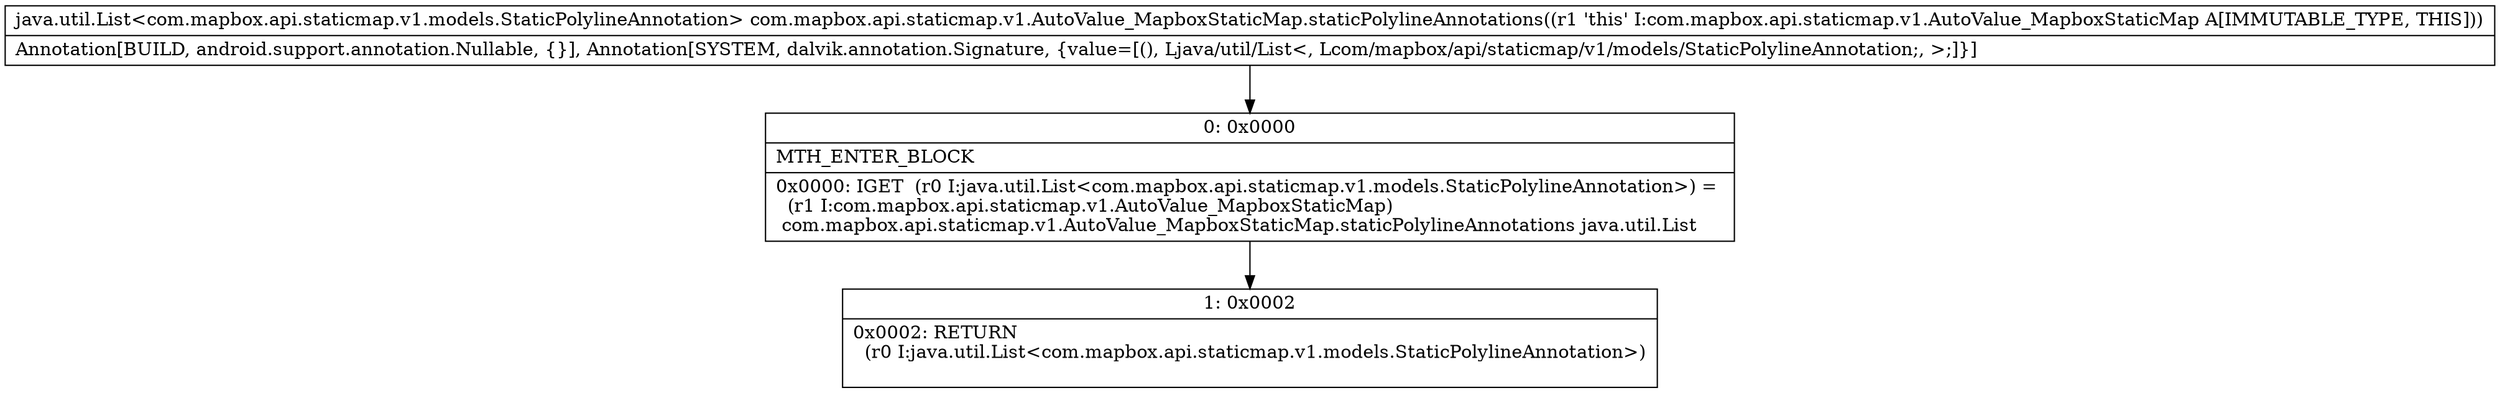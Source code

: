 digraph "CFG forcom.mapbox.api.staticmap.v1.AutoValue_MapboxStaticMap.staticPolylineAnnotations()Ljava\/util\/List;" {
Node_0 [shape=record,label="{0\:\ 0x0000|MTH_ENTER_BLOCK\l|0x0000: IGET  (r0 I:java.util.List\<com.mapbox.api.staticmap.v1.models.StaticPolylineAnnotation\>) = \l  (r1 I:com.mapbox.api.staticmap.v1.AutoValue_MapboxStaticMap)\l com.mapbox.api.staticmap.v1.AutoValue_MapboxStaticMap.staticPolylineAnnotations java.util.List \l}"];
Node_1 [shape=record,label="{1\:\ 0x0002|0x0002: RETURN  \l  (r0 I:java.util.List\<com.mapbox.api.staticmap.v1.models.StaticPolylineAnnotation\>)\l \l}"];
MethodNode[shape=record,label="{java.util.List\<com.mapbox.api.staticmap.v1.models.StaticPolylineAnnotation\> com.mapbox.api.staticmap.v1.AutoValue_MapboxStaticMap.staticPolylineAnnotations((r1 'this' I:com.mapbox.api.staticmap.v1.AutoValue_MapboxStaticMap A[IMMUTABLE_TYPE, THIS]))  | Annotation[BUILD, android.support.annotation.Nullable, \{\}], Annotation[SYSTEM, dalvik.annotation.Signature, \{value=[(), Ljava\/util\/List\<, Lcom\/mapbox\/api\/staticmap\/v1\/models\/StaticPolylineAnnotation;, \>;]\}]\l}"];
MethodNode -> Node_0;
Node_0 -> Node_1;
}

